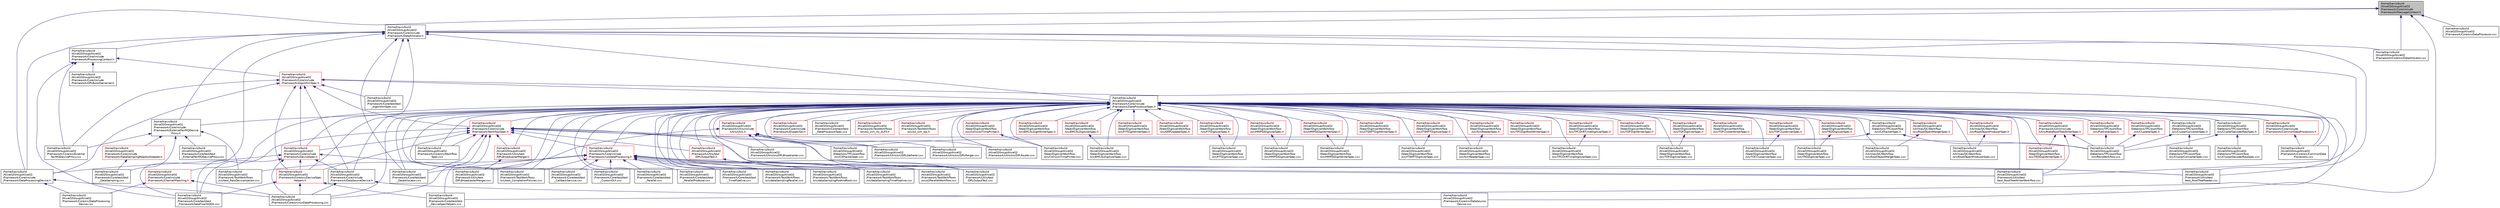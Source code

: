 digraph "/home/travis/build/AliceO2Group/AliceO2/Framework/Core/include/Framework/MessageContext.h"
{
 // INTERACTIVE_SVG=YES
  bgcolor="transparent";
  edge [fontname="Helvetica",fontsize="10",labelfontname="Helvetica",labelfontsize="10"];
  node [fontname="Helvetica",fontsize="10",shape=record];
  Node1 [label="/home/travis/build\l/AliceO2Group/AliceO2\l/Framework/Core/include\l/Framework/MessageContext.h",height=0.2,width=0.4,color="black", fillcolor="grey75", style="filled" fontcolor="black"];
  Node1 -> Node2 [dir="back",color="midnightblue",fontsize="10",style="solid",fontname="Helvetica"];
  Node2 [label="/home/travis/build\l/AliceO2Group/AliceO2\l/Framework/Core/include\l/Framework/DataAllocator.h",height=0.2,width=0.4,color="black",URL="$d1/d28/DataAllocator_8h.html"];
  Node2 -> Node3 [dir="back",color="midnightblue",fontsize="10",style="solid",fontname="Helvetica"];
  Node3 [label="/home/travis/build\l/AliceO2Group/AliceO2\l/Framework/Core/include\l/Framework/DataProcessingDevice.h",height=0.2,width=0.4,color="black",URL="$d3/d4b/DataProcessingDevice_8h.html"];
  Node3 -> Node4 [dir="back",color="midnightblue",fontsize="10",style="solid",fontname="Helvetica"];
  Node4 [label="/home/travis/build\l/AliceO2Group/AliceO2\l/Framework/Core/src/DataProcessing\lDevice.cxx",height=0.2,width=0.4,color="black",URL="$db/dac/DataProcessingDevice_8cxx.html"];
  Node3 -> Node5 [dir="back",color="midnightblue",fontsize="10",style="solid",fontname="Helvetica"];
  Node5 [label="/home/travis/build\l/AliceO2Group/AliceO2\l/Framework/Core/src/runDataProcessing.cxx",height=0.2,width=0.4,color="black",URL="$d7/d54/runDataProcessing_8cxx.html"];
  Node2 -> Node6 [dir="back",color="midnightblue",fontsize="10",style="solid",fontname="Helvetica"];
  Node6 [label="/home/travis/build\l/AliceO2Group/AliceO2\l/Framework/Core/include\l/Framework/DataProcessorSpec.h",height=0.2,width=0.4,color="black",URL="$d0/df4/DataProcessorSpec_8h.html"];
  Node6 -> Node7 [dir="back",color="midnightblue",fontsize="10",style="solid",fontname="Helvetica"];
  Node7 [label="/home/travis/build\l/AliceO2Group/AliceO2\l/Detectors/TPC/workflow\l/src/CATrackerSpec.h",height=0.2,width=0.4,color="black",URL="$d3/d55/CATrackerSpec_8h.html",tooltip="Processor spec for running TPC CA tracking. "];
  Node7 -> Node8 [dir="back",color="midnightblue",fontsize="10",style="solid",fontname="Helvetica"];
  Node8 [label="/home/travis/build\l/AliceO2Group/AliceO2\l/Detectors/TPC/workflow\l/src/CATrackerSpec.cxx",height=0.2,width=0.4,color="black",URL="$da/d78/CATrackerSpec_8cxx.html",tooltip="Processor spec for running TPC CA tracking. "];
  Node7 -> Node9 [dir="back",color="midnightblue",fontsize="10",style="solid",fontname="Helvetica"];
  Node9 [label="/home/travis/build\l/AliceO2Group/AliceO2\l/Detectors/TPC/workflow\l/src/RecoWorkflow.cxx",height=0.2,width=0.4,color="black",URL="$d5/d53/RecoWorkflow_8cxx.html",tooltip="Workflow definition for the TPC reconstruction. "];
  Node6 -> Node10 [dir="back",color="midnightblue",fontsize="10",style="solid",fontname="Helvetica"];
  Node10 [label="/home/travis/build\l/AliceO2Group/AliceO2\l/Detectors/TPC/workflow\l/src/ClusterConverterSpec.h",height=0.2,width=0.4,color="black",URL="$dd/d9a/ClusterConverterSpec_8h.html",tooltip="Processor spec for converter of TPC clusters to HW cluster raw data. "];
  Node10 -> Node11 [dir="back",color="midnightblue",fontsize="10",style="solid",fontname="Helvetica"];
  Node11 [label="/home/travis/build\l/AliceO2Group/AliceO2\l/Detectors/TPC/workflow\l/src/ClusterConverterSpec.cxx",height=0.2,width=0.4,color="black",URL="$da/d65/ClusterConverterSpec_8cxx.html",tooltip="Processor spec for converter of TPC clusters to HW cluster raw data. "];
  Node10 -> Node9 [dir="back",color="midnightblue",fontsize="10",style="solid",fontname="Helvetica"];
  Node6 -> Node12 [dir="back",color="midnightblue",fontsize="10",style="solid",fontname="Helvetica"];
  Node12 [label="/home/travis/build\l/AliceO2Group/AliceO2\l/Detectors/TPC/workflow\l/src/ClusterDecoderRawSpec.h",height=0.2,width=0.4,color="black",URL="$d3/dfa/ClusterDecoderRawSpec_8h.html",tooltip="Processor spec for decoder of TPC raw cluster data. "];
  Node12 -> Node13 [dir="back",color="midnightblue",fontsize="10",style="solid",fontname="Helvetica"];
  Node13 [label="/home/travis/build\l/AliceO2Group/AliceO2\l/Detectors/TPC/workflow\l/src/ClusterDecoderRawSpec.cxx",height=0.2,width=0.4,color="black",URL="$d9/d7b/ClusterDecoderRawSpec_8cxx.html",tooltip="Processor spec for decoder of TPC raw cluster data. "];
  Node12 -> Node9 [dir="back",color="midnightblue",fontsize="10",style="solid",fontname="Helvetica"];
  Node6 -> Node14 [dir="back",color="midnightblue",fontsize="10",style="solid",fontname="Helvetica"];
  Node14 [label="/home/travis/build\l/AliceO2Group/AliceO2\l/Detectors/TPC/workflow\l/src/ClustererSpec.h",height=0.2,width=0.4,color="red",URL="$dd/de0/ClustererSpec_8h.html",tooltip="spec definition for a TPC clusterer process "];
  Node14 -> Node9 [dir="back",color="midnightblue",fontsize="10",style="solid",fontname="Helvetica"];
  Node6 -> Node15 [dir="back",color="midnightblue",fontsize="10",style="solid",fontname="Helvetica"];
  Node15 [label="/home/travis/build\l/AliceO2Group/AliceO2\l/Detectors/TPC/workflow\l/src/PublisherSpec.h",height=0.2,width=0.4,color="red",URL="$d8/d9c/PublisherSpec_8h.html"];
  Node15 -> Node9 [dir="back",color="midnightblue",fontsize="10",style="solid",fontname="Helvetica"];
  Node6 -> Node16 [dir="back",color="midnightblue",fontsize="10",style="solid",fontname="Helvetica"];
  Node16 [label="/home/travis/build\l/AliceO2Group/AliceO2\l/Framework/Core/include\l/Framework/ChannelMatching.h",height=0.2,width=0.4,color="red",URL="$d3/d2c/ChannelMatching_8h.html"];
  Node16 -> Node4 [dir="back",color="midnightblue",fontsize="10",style="solid",fontname="Helvetica"];
  Node16 -> Node5 [dir="back",color="midnightblue",fontsize="10",style="solid",fontname="Helvetica"];
  Node6 -> Node17 [dir="back",color="midnightblue",fontsize="10",style="solid",fontname="Helvetica"];
  Node17 [label="/home/travis/build\l/AliceO2Group/AliceO2\l/Framework/Core/include\l/Framework/CommonDataProcessors.h",height=0.2,width=0.4,color="red",URL="$d6/d58/CommonDataProcessors_8h.html"];
  Node17 -> Node18 [dir="back",color="midnightblue",fontsize="10",style="solid",fontname="Helvetica"];
  Node18 [label="/home/travis/build\l/AliceO2Group/AliceO2\l/Framework/Core/src/CommonData\lProcessors.cxx",height=0.2,width=0.4,color="black",URL="$df/d93/CommonDataProcessors_8cxx.html"];
  Node6 -> Node19 [dir="back",color="midnightblue",fontsize="10",style="solid",fontname="Helvetica"];
  Node19 [label="/home/travis/build\l/AliceO2Group/AliceO2\l/Framework/Core/include\l/Framework/ExternalFairMQDevice\lProxy.h",height=0.2,width=0.4,color="black",URL="$d6/d03/ExternalFairMQDeviceProxy_8h.html"];
  Node19 -> Node20 [dir="back",color="midnightblue",fontsize="10",style="solid",fontname="Helvetica"];
  Node20 [label="/home/travis/build\l/AliceO2Group/AliceO2\l/Framework/Core/include\l/Framework/DataSamplingReadoutAdapter.h",height=0.2,width=0.4,color="red",URL="$dc/dc8/DataSamplingReadoutAdapter_8h.html"];
  Node20 -> Node21 [dir="back",color="midnightblue",fontsize="10",style="solid",fontname="Helvetica"];
  Node21 [label="/home/travis/build\l/AliceO2Group/AliceO2\l/Framework/Core/test/test\l_DataSampling.cxx",height=0.2,width=0.4,color="black",URL="$d1/de8/test__DataSampling_8cxx.html"];
  Node19 -> Node22 [dir="back",color="midnightblue",fontsize="10",style="solid",fontname="Helvetica"];
  Node22 [label="/home/travis/build\l/AliceO2Group/AliceO2\l/Framework/Core/src/External\lFairMQDeviceProxy.cxx",height=0.2,width=0.4,color="black",URL="$dc/df3/ExternalFairMQDeviceProxy_8cxx.html"];
  Node19 -> Node21 [dir="back",color="midnightblue",fontsize="10",style="solid",fontname="Helvetica"];
  Node19 -> Node23 [dir="back",color="midnightblue",fontsize="10",style="solid",fontname="Helvetica"];
  Node23 [label="/home/travis/build\l/AliceO2Group/AliceO2\l/Framework/Core/test/test\l_ExternalFairMQDeviceProxy.cxx",height=0.2,width=0.4,color="black",URL="$d1/dd3/test__ExternalFairMQDeviceProxy_8cxx.html"];
  Node19 -> Node24 [dir="back",color="midnightblue",fontsize="10",style="solid",fontname="Helvetica"];
  Node24 [label="/home/travis/build\l/AliceO2Group/AliceO2\l/Framework/TestWorkflows\l/src/test_RawDeviceInjector.cxx",height=0.2,width=0.4,color="black",URL="$da/d19/test__RawDeviceInjector_8cxx.html"];
  Node6 -> Node25 [dir="back",color="midnightblue",fontsize="10",style="solid",fontname="Helvetica"];
  Node25 [label="/home/travis/build\l/AliceO2Group/AliceO2\l/Framework/Core/include\l/Framework/DeviceSpec.h",height=0.2,width=0.4,color="red",URL="$df/de8/DeviceSpec_8h.html"];
  Node25 -> Node3 [dir="back",color="midnightblue",fontsize="10",style="solid",fontname="Helvetica"];
  Node25 -> Node26 [dir="back",color="midnightblue",fontsize="10",style="solid",fontname="Helvetica"];
  Node26 [label="/home/travis/build\l/AliceO2Group/AliceO2\l/Framework/Core/include\l/Framework/DataSourceDevice.h",height=0.2,width=0.4,color="black",URL="$dd/d96/DataSourceDevice_8h.html"];
  Node26 -> Node27 [dir="back",color="midnightblue",fontsize="10",style="solid",fontname="Helvetica"];
  Node27 [label="/home/travis/build\l/AliceO2Group/AliceO2\l/Framework/Core/src/DataSource\lDevice.cxx",height=0.2,width=0.4,color="black",URL="$d0/d9f/DataSourceDevice_8cxx.html"];
  Node26 -> Node5 [dir="back",color="midnightblue",fontsize="10",style="solid",fontname="Helvetica"];
  Node25 -> Node28 [dir="back",color="midnightblue",fontsize="10",style="solid",fontname="Helvetica"];
  Node28 [label="/home/travis/build\l/AliceO2Group/AliceO2\l/Framework/Core/src/DeviceSpec\lHelpers.h",height=0.2,width=0.4,color="red",URL="$df/dda/DeviceSpecHelpers_8h.html"];
  Node28 -> Node5 [dir="back",color="midnightblue",fontsize="10",style="solid",fontname="Helvetica"];
  Node28 -> Node29 [dir="back",color="midnightblue",fontsize="10",style="solid",fontname="Helvetica"];
  Node29 [label="/home/travis/build\l/AliceO2Group/AliceO2\l/Framework/Core/test/test\l_DeviceSpecHelpers.cxx",height=0.2,width=0.4,color="black",URL="$d4/de8/test__DeviceSpecHelpers_8cxx.html"];
  Node28 -> Node30 [dir="back",color="midnightblue",fontsize="10",style="solid",fontname="Helvetica"];
  Node30 [label="/home/travis/build\l/AliceO2Group/AliceO2\l/Framework/Core/test/test\l_FrameworkDataFlowToDDS.cxx",height=0.2,width=0.4,color="black",URL="$d6/d53/test__FrameworkDataFlowToDDS_8cxx.html"];
  Node25 -> Node5 [dir="back",color="midnightblue",fontsize="10",style="solid",fontname="Helvetica"];
  Node25 -> Node30 [dir="back",color="midnightblue",fontsize="10",style="solid",fontname="Helvetica"];
  Node25 -> Node31 [dir="back",color="midnightblue",fontsize="10",style="solid",fontname="Helvetica"];
  Node31 [label="/home/travis/build\l/AliceO2Group/AliceO2\l/Framework/TestWorkflows\l/src/test_CompletionPolicies.cxx",height=0.2,width=0.4,color="black",URL="$d8/d33/test__CompletionPolicies_8cxx.html"];
  Node6 -> Node32 [dir="back",color="midnightblue",fontsize="10",style="solid",fontname="Helvetica"];
  Node32 [label="/home/travis/build\l/AliceO2Group/AliceO2\l/Framework/Core/include\l/Framework/Dispatcher.h",height=0.2,width=0.4,color="red",URL="$d7/d33/Dispatcher_8h.html",tooltip="Declaration of Dispatcher for O2 Data Sampling. "];
  Node6 -> Node33 [dir="back",color="midnightblue",fontsize="10",style="solid",fontname="Helvetica"];
  Node33 [label="/home/travis/build\l/AliceO2Group/AliceO2\l/Framework/Core/include\l/Framework/runDataProcessing.h",height=0.2,width=0.4,color="red",URL="$db/dd0/runDataProcessing_8h.html"];
  Node33 -> Node34 [dir="back",color="midnightblue",fontsize="10",style="solid",fontname="Helvetica"];
  Node34 [label="/home/travis/build\l/AliceO2Group/AliceO2\l/Framework/Core/test/test\l_CallbackService.cxx",height=0.2,width=0.4,color="black",URL="$db/d30/test__CallbackService_8cxx.html"];
  Node33 -> Node35 [dir="back",color="midnightblue",fontsize="10",style="solid",fontname="Helvetica"];
  Node35 [label="/home/travis/build\l/AliceO2Group/AliceO2\l/Framework/Core/test/test\l_CustomGUI.cxx",height=0.2,width=0.4,color="black",URL="$df/d3d/test__CustomGUI_8cxx.html"];
  Node33 -> Node36 [dir="back",color="midnightblue",fontsize="10",style="solid",fontname="Helvetica"];
  Node36 [label="/home/travis/build\l/AliceO2Group/AliceO2\l/Framework/Core/test/test\l_DataAllocator.cxx",height=0.2,width=0.4,color="black",URL="$d2/da2/test__DataAllocator_8cxx.html"];
  Node33 -> Node37 [dir="back",color="midnightblue",fontsize="10",style="solid",fontname="Helvetica"];
  Node37 [label="/home/travis/build\l/AliceO2Group/AliceO2\l/Framework/Core/test/test\l_Parallel.cxx",height=0.2,width=0.4,color="black",URL="$d3/d66/test__Parallel_8cxx.html"];
  Node33 -> Node38 [dir="back",color="midnightblue",fontsize="10",style="solid",fontname="Helvetica"];
  Node38 [label="/home/travis/build\l/AliceO2Group/AliceO2\l/Framework/Core/test/test\l_ParallelProducer.cxx",height=0.2,width=0.4,color="black",URL="$d0/d0b/test__ParallelProducer_8cxx.html"];
  Node33 -> Node39 [dir="back",color="midnightblue",fontsize="10",style="solid",fontname="Helvetica"];
  Node39 [label="/home/travis/build\l/AliceO2Group/AliceO2\l/Framework/Core/test/test\l_TimePipeline.cxx",height=0.2,width=0.4,color="black",URL="$d1/d4f/test__TimePipeline_8cxx.html"];
  Node33 -> Node40 [dir="back",color="midnightblue",fontsize="10",style="solid",fontname="Helvetica"];
  Node40 [label="/home/travis/build\l/AliceO2Group/AliceO2\l/Framework/TestWorkflows\l/src/dataSamplingParallel.cxx",height=0.2,width=0.4,color="black",URL="$d3/dbe/dataSamplingParallel_8cxx.html"];
  Node33 -> Node41 [dir="back",color="midnightblue",fontsize="10",style="solid",fontname="Helvetica"];
  Node41 [label="/home/travis/build\l/AliceO2Group/AliceO2\l/Framework/TestWorkflows\l/src/dataSamplingPodAndRoot.cxx",height=0.2,width=0.4,color="black",URL="$de/da3/dataSamplingPodAndRoot_8cxx.html"];
  Node33 -> Node42 [dir="back",color="midnightblue",fontsize="10",style="solid",fontname="Helvetica"];
  Node42 [label="/home/travis/build\l/AliceO2Group/AliceO2\l/Framework/TestWorkflows\l/src/dataSamplingTimePipeline.cxx",height=0.2,width=0.4,color="black",URL="$db/d9e/dataSamplingTimePipeline_8cxx.html"];
  Node33 -> Node43 [dir="back",color="midnightblue",fontsize="10",style="solid",fontname="Helvetica"];
  Node43 [label="/home/travis/build\l/AliceO2Group/AliceO2\l/Framework/TestWorkflows\l/src/o2ParallelWorkflow.cxx",height=0.2,width=0.4,color="black",URL="$d3/d09/o2ParallelWorkflow_8cxx.html"];
  Node33 -> Node31 [dir="back",color="midnightblue",fontsize="10",style="solid",fontname="Helvetica"];
  Node33 -> Node24 [dir="back",color="midnightblue",fontsize="10",style="solid",fontname="Helvetica"];
  Node33 -> Node44 [dir="back",color="midnightblue",fontsize="10",style="solid",fontname="Helvetica"];
  Node44 [label="/home/travis/build\l/AliceO2Group/AliceO2\l/Framework/Utils/test\l/test_RootTreeReader.cxx",height=0.2,width=0.4,color="black",URL="$d6/d0d/test__RootTreeReader_8cxx.html"];
  Node33 -> Node45 [dir="back",color="midnightblue",fontsize="10",style="solid",fontname="Helvetica"];
  Node45 [label="/home/travis/build\l/AliceO2Group/AliceO2\l/Framework/Utils/test\l/test_RootTreeWriterWorkflow.cxx",height=0.2,width=0.4,color="black",URL="$d1/d02/test__RootTreeWriterWorkflow_8cxx.html"];
  Node6 -> Node46 [dir="back",color="midnightblue",fontsize="10",style="solid",fontname="Helvetica"];
  Node46 [label="/home/travis/build\l/AliceO2Group/AliceO2\l/Framework/Core/include\l/Framework/WorkflowSpec.h",height=0.2,width=0.4,color="red",URL="$df/da1/WorkflowSpec_8h.html"];
  Node46 -> Node8 [dir="back",color="midnightblue",fontsize="10",style="solid",fontname="Helvetica"];
  Node46 -> Node9 [dir="back",color="midnightblue",fontsize="10",style="solid",fontname="Helvetica"];
  Node46 -> Node25 [dir="back",color="midnightblue",fontsize="10",style="solid",fontname="Helvetica"];
  Node46 -> Node33 [dir="back",color="midnightblue",fontsize="10",style="solid",fontname="Helvetica"];
  Node46 -> Node28 [dir="back",color="midnightblue",fontsize="10",style="solid",fontname="Helvetica"];
  Node46 -> Node5 [dir="back",color="midnightblue",fontsize="10",style="solid",fontname="Helvetica"];
  Node46 -> Node47 [dir="back",color="midnightblue",fontsize="10",style="solid",fontname="Helvetica"];
  Node47 [label="/home/travis/build\l/AliceO2Group/AliceO2\l/Framework/Core/src/Workflow\lSpec.cxx",height=0.2,width=0.4,color="black",URL="$d1/d43/WorkflowSpec_8cxx.html"];
  Node46 -> Node36 [dir="back",color="midnightblue",fontsize="10",style="solid",fontname="Helvetica"];
  Node46 -> Node29 [dir="back",color="midnightblue",fontsize="10",style="solid",fontname="Helvetica"];
  Node46 -> Node30 [dir="back",color="midnightblue",fontsize="10",style="solid",fontname="Helvetica"];
  Node46 -> Node48 [dir="back",color="midnightblue",fontsize="10",style="solid",fontname="Helvetica"];
  Node48 [label="/home/travis/build\l/AliceO2Group/AliceO2\l/Framework/Utils/test\l/DPLBroadcasterMerger.h",height=0.2,width=0.4,color="red",URL="$df/da4/DPLBroadcasterMerger_8h.html"];
  Node48 -> Node49 [dir="back",color="midnightblue",fontsize="10",style="solid",fontname="Helvetica"];
  Node49 [label="/home/travis/build\l/AliceO2Group/AliceO2\l/Framework/Utils/test\l/DPLBroadcasterMerger.cxx",height=0.2,width=0.4,color="black",URL="$d1/d35/DPLBroadcasterMerger_8cxx.html"];
  Node46 -> Node50 [dir="back",color="midnightblue",fontsize="10",style="solid",fontname="Helvetica"];
  Node50 [label="/home/travis/build\l/AliceO2Group/AliceO2\l/Framework/Utils/test\l/DPLOutputTest.h",height=0.2,width=0.4,color="red",URL="$da/d41/DPLOutputTest_8h.html"];
  Node50 -> Node51 [dir="back",color="midnightblue",fontsize="10",style="solid",fontname="Helvetica"];
  Node51 [label="/home/travis/build\l/AliceO2Group/AliceO2\l/Framework/Utils/test\l/DPLOutputTest.cxx",height=0.2,width=0.4,color="black",URL="$da/d34/DPLOutputTest_8cxx.html"];
  Node46 -> Node44 [dir="back",color="midnightblue",fontsize="10",style="solid",fontname="Helvetica"];
  Node46 -> Node45 [dir="back",color="midnightblue",fontsize="10",style="solid",fontname="Helvetica"];
  Node6 -> Node18 [dir="back",color="midnightblue",fontsize="10",style="solid",fontname="Helvetica"];
  Node6 -> Node28 [dir="back",color="midnightblue",fontsize="10",style="solid",fontname="Helvetica"];
  Node6 -> Node5 [dir="back",color="midnightblue",fontsize="10",style="solid",fontname="Helvetica"];
  Node6 -> Node47 [dir="back",color="midnightblue",fontsize="10",style="solid",fontname="Helvetica"];
  Node6 -> Node34 [dir="back",color="midnightblue",fontsize="10",style="solid",fontname="Helvetica"];
  Node6 -> Node35 [dir="back",color="midnightblue",fontsize="10",style="solid",fontname="Helvetica"];
  Node6 -> Node36 [dir="back",color="midnightblue",fontsize="10",style="solid",fontname="Helvetica"];
  Node6 -> Node52 [dir="back",color="midnightblue",fontsize="10",style="solid",fontname="Helvetica"];
  Node52 [label="/home/travis/build\l/AliceO2Group/AliceO2\l/Framework/Core/test/test\l_DataProcessorSpec.cxx",height=0.2,width=0.4,color="black",URL="$d0/d44/test__DataProcessorSpec_8cxx.html"];
  Node6 -> Node29 [dir="back",color="midnightblue",fontsize="10",style="solid",fontname="Helvetica"];
  Node6 -> Node37 [dir="back",color="midnightblue",fontsize="10",style="solid",fontname="Helvetica"];
  Node6 -> Node38 [dir="back",color="midnightblue",fontsize="10",style="solid",fontname="Helvetica"];
  Node6 -> Node39 [dir="back",color="midnightblue",fontsize="10",style="solid",fontname="Helvetica"];
  Node6 -> Node40 [dir="back",color="midnightblue",fontsize="10",style="solid",fontname="Helvetica"];
  Node6 -> Node41 [dir="back",color="midnightblue",fontsize="10",style="solid",fontname="Helvetica"];
  Node6 -> Node42 [dir="back",color="midnightblue",fontsize="10",style="solid",fontname="Helvetica"];
  Node6 -> Node53 [dir="back",color="midnightblue",fontsize="10",style="solid",fontname="Helvetica"];
  Node53 [label="/home/travis/build\l/AliceO2Group/AliceO2\l/Framework/TestWorkflows\l/src/o2_sim_its_ALP3.h",height=0.2,width=0.4,color="red",URL="$d2/d44/o2__sim__its__ALP3_8h.html"];
  Node6 -> Node54 [dir="back",color="midnightblue",fontsize="10",style="solid",fontname="Helvetica"];
  Node54 [label="/home/travis/build\l/AliceO2Group/AliceO2\l/Framework/TestWorkflows\l/src/o2_sim_tpc.h",height=0.2,width=0.4,color="red",URL="$d8/d29/o2__sim__tpc_8h.html"];
  Node6 -> Node43 [dir="back",color="midnightblue",fontsize="10",style="solid",fontname="Helvetica"];
  Node6 -> Node31 [dir="back",color="midnightblue",fontsize="10",style="solid",fontname="Helvetica"];
  Node6 -> Node55 [dir="back",color="midnightblue",fontsize="10",style="solid",fontname="Helvetica"];
  Node55 [label="/home/travis/build\l/AliceO2Group/AliceO2\l/Framework/Utils/include\l/Utils/MakeRootTreeWriterSpec.h",height=0.2,width=0.4,color="red",URL="$d5/dc8/MakeRootTreeWriterSpec_8h.html",tooltip="Configurable generator for RootTreeWriter processor spec. "];
  Node55 -> Node9 [dir="back",color="midnightblue",fontsize="10",style="solid",fontname="Helvetica"];
  Node55 -> Node45 [dir="back",color="midnightblue",fontsize="10",style="solid",fontname="Helvetica"];
  Node55 -> Node56 [dir="back",color="midnightblue",fontsize="10",style="solid",fontname="Helvetica"];
  Node56 [label="/home/travis/build\l/AliceO2Group/AliceO2\l/Steer/DigitizerWorkflow\l/src/TRDDigitWriterSpec.h",height=0.2,width=0.4,color="red",URL="$da/d27/TRDDigitWriterSpec_8h.html"];
  Node6 -> Node57 [dir="back",color="midnightblue",fontsize="10",style="solid",fontname="Helvetica"];
  Node57 [label="/home/travis/build\l/AliceO2Group/AliceO2\l/Framework/Utils/include\l/Utils/Utils.h",height=0.2,width=0.4,color="red",URL="$d2/d04/Framework_2Utils_2include_2Utils_2Utils_8h.html"];
  Node57 -> Node58 [dir="back",color="midnightblue",fontsize="10",style="solid",fontname="Helvetica"];
  Node58 [label="/home/travis/build\l/AliceO2Group/AliceO2\l/Framework/Utils/src/DPLBroadcaster.cxx",height=0.2,width=0.4,color="black",URL="$d5/d63/DPLBroadcaster_8cxx.html",tooltip="Implementation of generic DPL broadcaster, v0.1. "];
  Node57 -> Node59 [dir="back",color="midnightblue",fontsize="10",style="solid",fontname="Helvetica"];
  Node59 [label="/home/travis/build\l/AliceO2Group/AliceO2\l/Framework/Utils/src/DPLGatherer.cxx",height=0.2,width=0.4,color="black",URL="$d2/d37/DPLGatherer_8cxx.html",tooltip="Implementation of generic DPL gatherer, v0.1. "];
  Node57 -> Node60 [dir="back",color="midnightblue",fontsize="10",style="solid",fontname="Helvetica"];
  Node60 [label="/home/travis/build\l/AliceO2Group/AliceO2\l/Framework/Utils/src/DPLMerger.cxx",height=0.2,width=0.4,color="black",URL="$de/d40/DPLMerger_8cxx.html"];
  Node57 -> Node61 [dir="back",color="midnightblue",fontsize="10",style="solid",fontname="Helvetica"];
  Node61 [label="/home/travis/build\l/AliceO2Group/AliceO2\l/Framework/Utils/src/DPLRouter.cxx",height=0.2,width=0.4,color="black",URL="$d9/d0e/DPLRouter_8cxx.html"];
  Node57 -> Node49 [dir="back",color="midnightblue",fontsize="10",style="solid",fontname="Helvetica"];
  Node57 -> Node51 [dir="back",color="midnightblue",fontsize="10",style="solid",fontname="Helvetica"];
  Node6 -> Node58 [dir="back",color="midnightblue",fontsize="10",style="solid",fontname="Helvetica"];
  Node6 -> Node59 [dir="back",color="midnightblue",fontsize="10",style="solid",fontname="Helvetica"];
  Node6 -> Node60 [dir="back",color="midnightblue",fontsize="10",style="solid",fontname="Helvetica"];
  Node6 -> Node61 [dir="back",color="midnightblue",fontsize="10",style="solid",fontname="Helvetica"];
  Node6 -> Node48 [dir="back",color="midnightblue",fontsize="10",style="solid",fontname="Helvetica"];
  Node6 -> Node49 [dir="back",color="midnightblue",fontsize="10",style="solid",fontname="Helvetica"];
  Node6 -> Node50 [dir="back",color="midnightblue",fontsize="10",style="solid",fontname="Helvetica"];
  Node6 -> Node51 [dir="back",color="midnightblue",fontsize="10",style="solid",fontname="Helvetica"];
  Node6 -> Node44 [dir="back",color="midnightblue",fontsize="10",style="solid",fontname="Helvetica"];
  Node6 -> Node45 [dir="back",color="midnightblue",fontsize="10",style="solid",fontname="Helvetica"];
  Node6 -> Node62 [dir="back",color="midnightblue",fontsize="10",style="solid",fontname="Helvetica"];
  Node62 [label="/home/travis/build\l/AliceO2Group/AliceO2\l/Steer/DigitizerWorkflow\l/src/CollisionTimePrinter.h",height=0.2,width=0.4,color="red",URL="$dd/d71/CollisionTimePrinter_8h.html"];
  Node62 -> Node63 [dir="back",color="midnightblue",fontsize="10",style="solid",fontname="Helvetica"];
  Node63 [label="/home/travis/build\l/AliceO2Group/AliceO2\l/Steer/DigitizerWorkflow\l/src/CollisionTimePrinter.cxx",height=0.2,width=0.4,color="black",URL="$d3/d87/CollisionTimePrinter_8cxx.html"];
  Node6 -> Node63 [dir="back",color="midnightblue",fontsize="10",style="solid",fontname="Helvetica"];
  Node6 -> Node64 [dir="back",color="midnightblue",fontsize="10",style="solid",fontname="Helvetica"];
  Node64 [label="/home/travis/build\l/AliceO2Group/AliceO2\l/Steer/DigitizerWorkflow\l/src/EMCALDigitizerSpec.h",height=0.2,width=0.4,color="red",URL="$df/d81/EMCALDigitizerSpec_8h.html"];
  Node64 -> Node65 [dir="back",color="midnightblue",fontsize="10",style="solid",fontname="Helvetica"];
  Node65 [label="/home/travis/build\l/AliceO2Group/AliceO2\l/Steer/DigitizerWorkflow\l/src/EMCALDigitizerSpec.cxx",height=0.2,width=0.4,color="black",URL="$d5/d9b/EMCALDigitizerSpec_8cxx.html"];
  Node6 -> Node65 [dir="back",color="midnightblue",fontsize="10",style="solid",fontname="Helvetica"];
  Node6 -> Node66 [dir="back",color="midnightblue",fontsize="10",style="solid",fontname="Helvetica"];
  Node66 [label="/home/travis/build\l/AliceO2Group/AliceO2\l/Steer/DigitizerWorkflow\l/src/EMCALDigitWriterSpec.h",height=0.2,width=0.4,color="red",URL="$df/d33/EMCALDigitWriterSpec_8h.html"];
  Node6 -> Node67 [dir="back",color="midnightblue",fontsize="10",style="solid",fontname="Helvetica"];
  Node67 [label="/home/travis/build\l/AliceO2Group/AliceO2\l/Steer/DigitizerWorkflow\l/src/FITDigitizerSpec.h",height=0.2,width=0.4,color="red",URL="$dc/dfe/FITDigitizerSpec_8h.html"];
  Node67 -> Node68 [dir="back",color="midnightblue",fontsize="10",style="solid",fontname="Helvetica"];
  Node68 [label="/home/travis/build\l/AliceO2Group/AliceO2\l/Steer/DigitizerWorkflow\l/src/FITDigitizerSpec.cxx",height=0.2,width=0.4,color="black",URL="$dd/dfe/FITDigitizerSpec_8cxx.html"];
  Node6 -> Node68 [dir="back",color="midnightblue",fontsize="10",style="solid",fontname="Helvetica"];
  Node6 -> Node69 [dir="back",color="midnightblue",fontsize="10",style="solid",fontname="Helvetica"];
  Node69 [label="/home/travis/build\l/AliceO2Group/AliceO2\l/Steer/DigitizerWorkflow\l/src/FITDigitWriterSpec.h",height=0.2,width=0.4,color="red",URL="$df/dc5/FITDigitWriterSpec_8h.html"];
  Node6 -> Node70 [dir="back",color="midnightblue",fontsize="10",style="solid",fontname="Helvetica"];
  Node70 [label="/home/travis/build\l/AliceO2Group/AliceO2\l/Steer/DigitizerWorkflow\l/src/GRPUpdaterSpec.h",height=0.2,width=0.4,color="red",URL="$da/dcd/GRPUpdaterSpec_8h.html"];
  Node6 -> Node71 [dir="back",color="midnightblue",fontsize="10",style="solid",fontname="Helvetica"];
  Node71 [label="/home/travis/build\l/AliceO2Group/AliceO2\l/Steer/DigitizerWorkflow\l/src/HMPIDDigitizerSpec.h",height=0.2,width=0.4,color="red",URL="$da/dcb/HMPIDDigitizerSpec_8h.html"];
  Node71 -> Node72 [dir="back",color="midnightblue",fontsize="10",style="solid",fontname="Helvetica"];
  Node72 [label="/home/travis/build\l/AliceO2Group/AliceO2\l/Steer/DigitizerWorkflow\l/src/HMPIDDigitizerSpec.cxx",height=0.2,width=0.4,color="black",URL="$d8/d00/HMPIDDigitizerSpec_8cxx.html"];
  Node6 -> Node72 [dir="back",color="midnightblue",fontsize="10",style="solid",fontname="Helvetica"];
  Node6 -> Node73 [dir="back",color="midnightblue",fontsize="10",style="solid",fontname="Helvetica"];
  Node73 [label="/home/travis/build\l/AliceO2Group/AliceO2\l/Steer/DigitizerWorkflow\l/src/HMPIDDigitWriterSpec.h",height=0.2,width=0.4,color="red",URL="$d5/d5b/HMPIDDigitWriterSpec_8h.html"];
  Node73 -> Node74 [dir="back",color="midnightblue",fontsize="10",style="solid",fontname="Helvetica"];
  Node74 [label="/home/travis/build\l/AliceO2Group/AliceO2\l/Steer/DigitizerWorkflow\l/src/HMPIDDigitWriterSpec.cxx",height=0.2,width=0.4,color="black",URL="$dc/dbc/HMPIDDigitWriterSpec_8cxx.html"];
  Node6 -> Node74 [dir="back",color="midnightblue",fontsize="10",style="solid",fontname="Helvetica"];
  Node6 -> Node75 [dir="back",color="midnightblue",fontsize="10",style="solid",fontname="Helvetica"];
  Node75 [label="/home/travis/build\l/AliceO2Group/AliceO2\l/Steer/DigitizerWorkflow\l/src/ITSMFTDigitizerSpec.h",height=0.2,width=0.4,color="red",URL="$de/d49/ITSMFTDigitizerSpec_8h.html"];
  Node75 -> Node76 [dir="back",color="midnightblue",fontsize="10",style="solid",fontname="Helvetica"];
  Node76 [label="/home/travis/build\l/AliceO2Group/AliceO2\l/Steer/DigitizerWorkflow\l/src/ITSMFTDigitizerSpec.cxx",height=0.2,width=0.4,color="black",URL="$d3/d43/ITSMFTDigitizerSpec_8cxx.html"];
  Node6 -> Node76 [dir="back",color="midnightblue",fontsize="10",style="solid",fontname="Helvetica"];
  Node6 -> Node77 [dir="back",color="midnightblue",fontsize="10",style="solid",fontname="Helvetica"];
  Node77 [label="/home/travis/build\l/AliceO2Group/AliceO2\l/Steer/DigitizerWorkflow\l/src/ITSMFTDigitWriterSpec.h",height=0.2,width=0.4,color="red",URL="$d1/d57/ITSMFTDigitWriterSpec_8h.html"];
  Node6 -> Node78 [dir="back",color="midnightblue",fontsize="10",style="solid",fontname="Helvetica"];
  Node78 [label="/home/travis/build\l/AliceO2Group/AliceO2\l/Steer/DigitizerWorkflow\l/src/SimReaderSpec.h",height=0.2,width=0.4,color="red",URL="$d1/d8a/SimReaderSpec_8h.html"];
  Node78 -> Node79 [dir="back",color="midnightblue",fontsize="10",style="solid",fontname="Helvetica"];
  Node79 [label="/home/travis/build\l/AliceO2Group/AliceO2\l/Steer/DigitizerWorkflow\l/src/SimReaderSpec.cxx",height=0.2,width=0.4,color="black",URL="$d3/d13/SimReaderSpec_8cxx.html"];
  Node6 -> Node80 [dir="back",color="midnightblue",fontsize="10",style="solid",fontname="Helvetica"];
  Node80 [label="/home/travis/build\l/AliceO2Group/AliceO2\l/Steer/DigitizerWorkflow\l/src/TPCDriftTimeDigitizerSpec.h",height=0.2,width=0.4,color="red",URL="$d6/dad/TPCDriftTimeDigitizerSpec_8h.html"];
  Node80 -> Node81 [dir="back",color="midnightblue",fontsize="10",style="solid",fontname="Helvetica"];
  Node81 [label="/home/travis/build\l/AliceO2Group/AliceO2\l/Steer/DigitizerWorkflow\l/src/TPCDriftTimeDigitizerSpec.cxx",height=0.2,width=0.4,color="black",URL="$db/df6/TPCDriftTimeDigitizerSpec_8cxx.html"];
  Node6 -> Node82 [dir="back",color="midnightblue",fontsize="10",style="solid",fontname="Helvetica"];
  Node82 [label="/home/travis/build\l/AliceO2Group/AliceO2\l/Steer/DigitizerWorkflow\l/src/TPCDigitRootWriterSpec.h",height=0.2,width=0.4,color="red",URL="$d0/d34/TPCDigitRootWriterSpec_8h.html"];
  Node6 -> Node83 [dir="back",color="midnightblue",fontsize="10",style="solid",fontname="Helvetica"];
  Node83 [label="/home/travis/build\l/AliceO2Group/AliceO2\l/Steer/DigitizerWorkflow\l/src/TOFDigitizerSpec.h",height=0.2,width=0.4,color="red",URL="$d7/d11/TOFDigitizerSpec_8h.html"];
  Node83 -> Node84 [dir="back",color="midnightblue",fontsize="10",style="solid",fontname="Helvetica"];
  Node84 [label="/home/travis/build\l/AliceO2Group/AliceO2\l/Steer/DigitizerWorkflow\l/src/TOFDigitizerSpec.cxx",height=0.2,width=0.4,color="black",URL="$d6/d61/TOFDigitizerSpec_8cxx.html"];
  Node6 -> Node85 [dir="back",color="midnightblue",fontsize="10",style="solid",fontname="Helvetica"];
  Node85 [label="/home/travis/build\l/AliceO2Group/AliceO2\l/Steer/DigitizerWorkflow\l/src/TOFDigitWriterSpec.h",height=0.2,width=0.4,color="red",URL="$d1/d0b/TOFDigitWriterSpec_8h.html"];
  Node6 -> Node86 [dir="back",color="midnightblue",fontsize="10",style="solid",fontname="Helvetica"];
  Node86 [label="/home/travis/build\l/AliceO2Group/AliceO2\l/Steer/DigitizerWorkflow\l/src/TOFClusterizerSpec.h",height=0.2,width=0.4,color="red",URL="$d1/d97/TOFClusterizerSpec_8h.html"];
  Node86 -> Node87 [dir="back",color="midnightblue",fontsize="10",style="solid",fontname="Helvetica"];
  Node87 [label="/home/travis/build\l/AliceO2Group/AliceO2\l/Steer/DigitizerWorkflow\l/src/TOFClusterizerSpec.cxx",height=0.2,width=0.4,color="black",URL="$da/df1/TOFClusterizerSpec_8cxx.html"];
  Node6 -> Node88 [dir="back",color="midnightblue",fontsize="10",style="solid",fontname="Helvetica"];
  Node88 [label="/home/travis/build\l/AliceO2Group/AliceO2\l/Steer/DigitizerWorkflow\l/src/TOFClusterWriterSpec.h",height=0.2,width=0.4,color="red",URL="$d3/dba/TOFClusterWriterSpec_8h.html"];
  Node6 -> Node89 [dir="back",color="midnightblue",fontsize="10",style="solid",fontname="Helvetica"];
  Node89 [label="/home/travis/build\l/AliceO2Group/AliceO2\l/Steer/DigitizerWorkflow\l/src/TRDDigitizerSpec.h",height=0.2,width=0.4,color="red",URL="$dc/d52/TRDDigitizerSpec_8h.html"];
  Node89 -> Node90 [dir="back",color="midnightblue",fontsize="10",style="solid",fontname="Helvetica"];
  Node90 [label="/home/travis/build\l/AliceO2Group/AliceO2\l/Steer/DigitizerWorkflow\l/src/TRDDigitizerSpec.cxx",height=0.2,width=0.4,color="black",URL="$d6/df2/TRDDigitizerSpec_8cxx.html"];
  Node6 -> Node56 [dir="back",color="midnightblue",fontsize="10",style="solid",fontname="Helvetica"];
  Node6 -> Node79 [dir="back",color="midnightblue",fontsize="10",style="solid",fontname="Helvetica"];
  Node6 -> Node87 [dir="back",color="midnightblue",fontsize="10",style="solid",fontname="Helvetica"];
  Node6 -> Node84 [dir="back",color="midnightblue",fontsize="10",style="solid",fontname="Helvetica"];
  Node6 -> Node81 [dir="back",color="midnightblue",fontsize="10",style="solid",fontname="Helvetica"];
  Node6 -> Node90 [dir="back",color="midnightblue",fontsize="10",style="solid",fontname="Helvetica"];
  Node6 -> Node91 [dir="back",color="midnightblue",fontsize="10",style="solid",fontname="Helvetica"];
  Node91 [label="/home/travis/build\l/AliceO2Group/AliceO2\l/Utilities/QC/Workflow\l/src/RootObjectMergerSpec.h",height=0.2,width=0.4,color="red",URL="$d3/dba/RootObjectMergerSpec_8h.html"];
  Node91 -> Node92 [dir="back",color="midnightblue",fontsize="10",style="solid",fontname="Helvetica"];
  Node92 [label="/home/travis/build\l/AliceO2Group/AliceO2\l/Utilities/QC/Workflow\l/src/RootObjectMergerSpec.cxx",height=0.2,width=0.4,color="black",URL="$d0/d94/RootObjectMergerSpec_8cxx.html",tooltip="Processor spec for a merger for ROOT objects. "];
  Node6 -> Node92 [dir="back",color="midnightblue",fontsize="10",style="solid",fontname="Helvetica"];
  Node6 -> Node93 [dir="back",color="midnightblue",fontsize="10",style="solid",fontname="Helvetica"];
  Node93 [label="/home/travis/build\l/AliceO2Group/AliceO2\l/Utilities/QC/Workflow\l/src/RootObjectProducerSpec.h",height=0.2,width=0.4,color="red",URL="$db/d5e/RootObjectProducerSpec_8h.html"];
  Node93 -> Node94 [dir="back",color="midnightblue",fontsize="10",style="solid",fontname="Helvetica"];
  Node94 [label="/home/travis/build\l/AliceO2Group/AliceO2\l/Utilities/QC/Workflow\l/src/RootObjectProducerSpec.cxx",height=0.2,width=0.4,color="black",URL="$d6/d5e/RootObjectProducerSpec_8cxx.html",tooltip="Processor spec for a test data producer for ROOT objects. "];
  Node6 -> Node94 [dir="back",color="midnightblue",fontsize="10",style="solid",fontname="Helvetica"];
  Node2 -> Node19 [dir="back",color="midnightblue",fontsize="10",style="solid",fontname="Helvetica"];
  Node2 -> Node26 [dir="back",color="midnightblue",fontsize="10",style="solid",fontname="Helvetica"];
  Node2 -> Node95 [dir="back",color="midnightblue",fontsize="10",style="solid",fontname="Helvetica"];
  Node95 [label="/home/travis/build\l/AliceO2Group/AliceO2\l/Framework/Core/include\l/Framework/ProcessingContext.h",height=0.2,width=0.4,color="black",URL="$de/d6a/ProcessingContext_8h.html"];
  Node95 -> Node96 [dir="back",color="midnightblue",fontsize="10",style="solid",fontname="Helvetica"];
  Node96 [label="/home/travis/build\l/AliceO2Group/AliceO2\l/Framework/Core/include\l/Framework/AlgorithmSpec.h",height=0.2,width=0.4,color="red",URL="$d0/d14/AlgorithmSpec_8h.html"];
  Node96 -> Node3 [dir="back",color="midnightblue",fontsize="10",style="solid",fontname="Helvetica"];
  Node96 -> Node6 [dir="back",color="midnightblue",fontsize="10",style="solid",fontname="Helvetica"];
  Node96 -> Node26 [dir="back",color="midnightblue",fontsize="10",style="solid",fontname="Helvetica"];
  Node96 -> Node25 [dir="back",color="midnightblue",fontsize="10",style="solid",fontname="Helvetica"];
  Node96 -> Node46 [dir="back",color="midnightblue",fontsize="10",style="solid",fontname="Helvetica"];
  Node96 -> Node18 [dir="back",color="midnightblue",fontsize="10",style="solid",fontname="Helvetica"];
  Node96 -> Node28 [dir="back",color="midnightblue",fontsize="10",style="solid",fontname="Helvetica"];
  Node96 -> Node22 [dir="back",color="midnightblue",fontsize="10",style="solid",fontname="Helvetica"];
  Node96 -> Node97 [dir="back",color="midnightblue",fontsize="10",style="solid",fontname="Helvetica"];
  Node97 [label="/home/travis/build\l/AliceO2Group/AliceO2\l/Framework/Core/test/test\l_AlgorithmSpec.cxx",height=0.2,width=0.4,color="black",URL="$df/d66/test__AlgorithmSpec_8cxx.html"];
  Node95 -> Node98 [dir="back",color="midnightblue",fontsize="10",style="solid",fontname="Helvetica"];
  Node98 [label="/home/travis/build\l/AliceO2Group/AliceO2\l/Framework/Core/include\l/Framework/DPLBoostSerializer.h",height=0.2,width=0.4,color="black",URL="$dc/d55/DPLBoostSerializer_8h.html",tooltip="DPL wrapper of common utils BoostSeralizer. "];
  Node95 -> Node22 [dir="back",color="midnightblue",fontsize="10",style="solid",fontname="Helvetica"];
  Node95 -> Node30 [dir="back",color="midnightblue",fontsize="10",style="solid",fontname="Helvetica"];
  Node2 -> Node99 [dir="back",color="midnightblue",fontsize="10",style="solid",fontname="Helvetica"];
  Node99 [label="/home/travis/build\l/AliceO2Group/AliceO2\l/Framework/Core/src/DataAllocator.cxx",height=0.2,width=0.4,color="black",URL="$db/d9d/DataAllocator_8cxx.html"];
  Node2 -> Node97 [dir="back",color="midnightblue",fontsize="10",style="solid",fontname="Helvetica"];
  Node2 -> Node36 [dir="back",color="midnightblue",fontsize="10",style="solid",fontname="Helvetica"];
  Node2 -> Node30 [dir="back",color="midnightblue",fontsize="10",style="solid",fontname="Helvetica"];
  Node2 -> Node44 [dir="back",color="midnightblue",fontsize="10",style="solid",fontname="Helvetica"];
  Node2 -> Node45 [dir="back",color="midnightblue",fontsize="10",style="solid",fontname="Helvetica"];
  Node1 -> Node3 [dir="back",color="midnightblue",fontsize="10",style="solid",fontname="Helvetica"];
  Node1 -> Node99 [dir="back",color="midnightblue",fontsize="10",style="solid",fontname="Helvetica"];
  Node1 -> Node100 [dir="back",color="midnightblue",fontsize="10",style="solid",fontname="Helvetica"];
  Node100 [label="/home/travis/build\l/AliceO2Group/AliceO2\l/Framework/Core/src/DataProcessor.cxx",height=0.2,width=0.4,color="black",URL="$dd/dd9/DataProcessor_8cxx.html"];
  Node1 -> Node27 [dir="back",color="midnightblue",fontsize="10",style="solid",fontname="Helvetica"];
}
